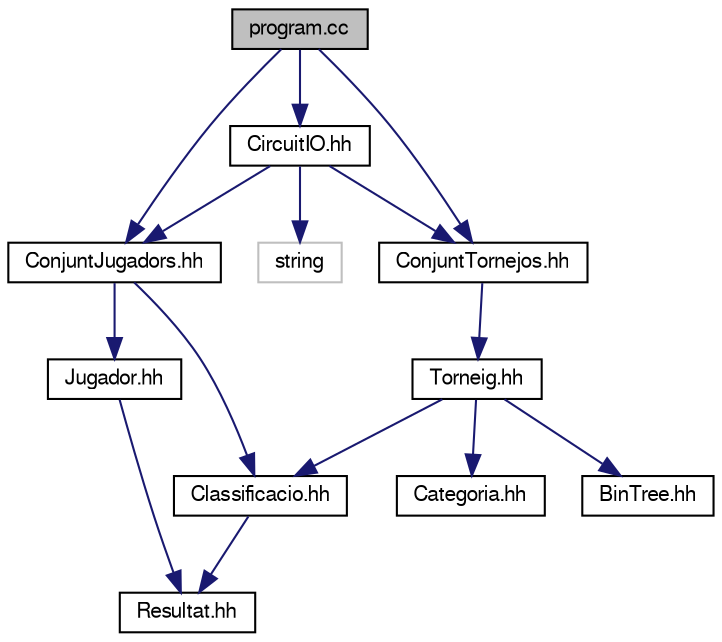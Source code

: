 digraph "program.cc"
{
 // LATEX_PDF_SIZE
  edge [fontname="FreeSans",fontsize="10",labelfontname="FreeSans",labelfontsize="10"];
  node [fontname="FreeSans",fontsize="10",shape=record];
  Node1 [label="program.cc",height=0.2,width=0.4,color="black", fillcolor="grey75", style="filled", fontcolor="black",tooltip=" "];
  Node1 -> Node2 [color="midnightblue",fontsize="10",style="solid"];
  Node2 [label="ConjuntJugadors.hh",height=0.2,width=0.4,color="black", fillcolor="white", style="filled",URL="$_conjunt_jugadors_8hh.html",tooltip="Especificació de la classe ConjuntJugadors."];
  Node2 -> Node3 [color="midnightblue",fontsize="10",style="solid"];
  Node3 [label="Jugador.hh",height=0.2,width=0.4,color="black", fillcolor="white", style="filled",URL="$_jugador_8hh.html",tooltip="Especificació de la classe Jugador."];
  Node3 -> Node4 [color="midnightblue",fontsize="10",style="solid"];
  Node4 [label="Resultat.hh",height=0.2,width=0.4,color="black", fillcolor="white", style="filled",URL="$_resultat_8hh.html",tooltip="Especificació de la estructura Resultat."];
  Node2 -> Node5 [color="midnightblue",fontsize="10",style="solid"];
  Node5 [label="Classificacio.hh",height=0.2,width=0.4,color="black", fillcolor="white", style="filled",URL="$_classificacio_8hh.html",tooltip=" "];
  Node5 -> Node4 [color="midnightblue",fontsize="10",style="solid"];
  Node1 -> Node6 [color="midnightblue",fontsize="10",style="solid"];
  Node6 [label="ConjuntTornejos.hh",height=0.2,width=0.4,color="black", fillcolor="white", style="filled",URL="$_conjunt_tornejos_8hh.html",tooltip="Especificació de la classe ConjuntTornejos."];
  Node6 -> Node7 [color="midnightblue",fontsize="10",style="solid"];
  Node7 [label="Torneig.hh",height=0.2,width=0.4,color="black", fillcolor="white", style="filled",URL="$_torneig_8hh.html",tooltip="Especificació de la classe Torneig.aaaa."];
  Node7 -> Node8 [color="midnightblue",fontsize="10",style="solid"];
  Node8 [label="Categoria.hh",height=0.2,width=0.4,color="black", fillcolor="white", style="filled",URL="$_categoria_8hh.html",tooltip="Especificació de l'estructura categoria."];
  Node7 -> Node5 [color="midnightblue",fontsize="10",style="solid"];
  Node7 -> Node9 [color="midnightblue",fontsize="10",style="solid"];
  Node9 [label="BinTree.hh",height=0.2,width=0.4,color="black", fillcolor="white", style="filled",URL="$_bin_tree_8hh.html",tooltip=" "];
  Node1 -> Node10 [color="midnightblue",fontsize="10",style="solid"];
  Node10 [label="CircuitIO.hh",height=0.2,width=0.4,color="black", fillcolor="white", style="filled",URL="$_circuit_i_o_8hh.html",tooltip="Conté funcions bàsiques d'entrada i sortida de les diferents classes."];
  Node10 -> Node11 [color="midnightblue",fontsize="10",style="solid"];
  Node11 [label="string",height=0.2,width=0.4,color="grey75", fillcolor="white", style="filled",tooltip=" "];
  Node10 -> Node2 [color="midnightblue",fontsize="10",style="solid"];
  Node10 -> Node6 [color="midnightblue",fontsize="10",style="solid"];
}
